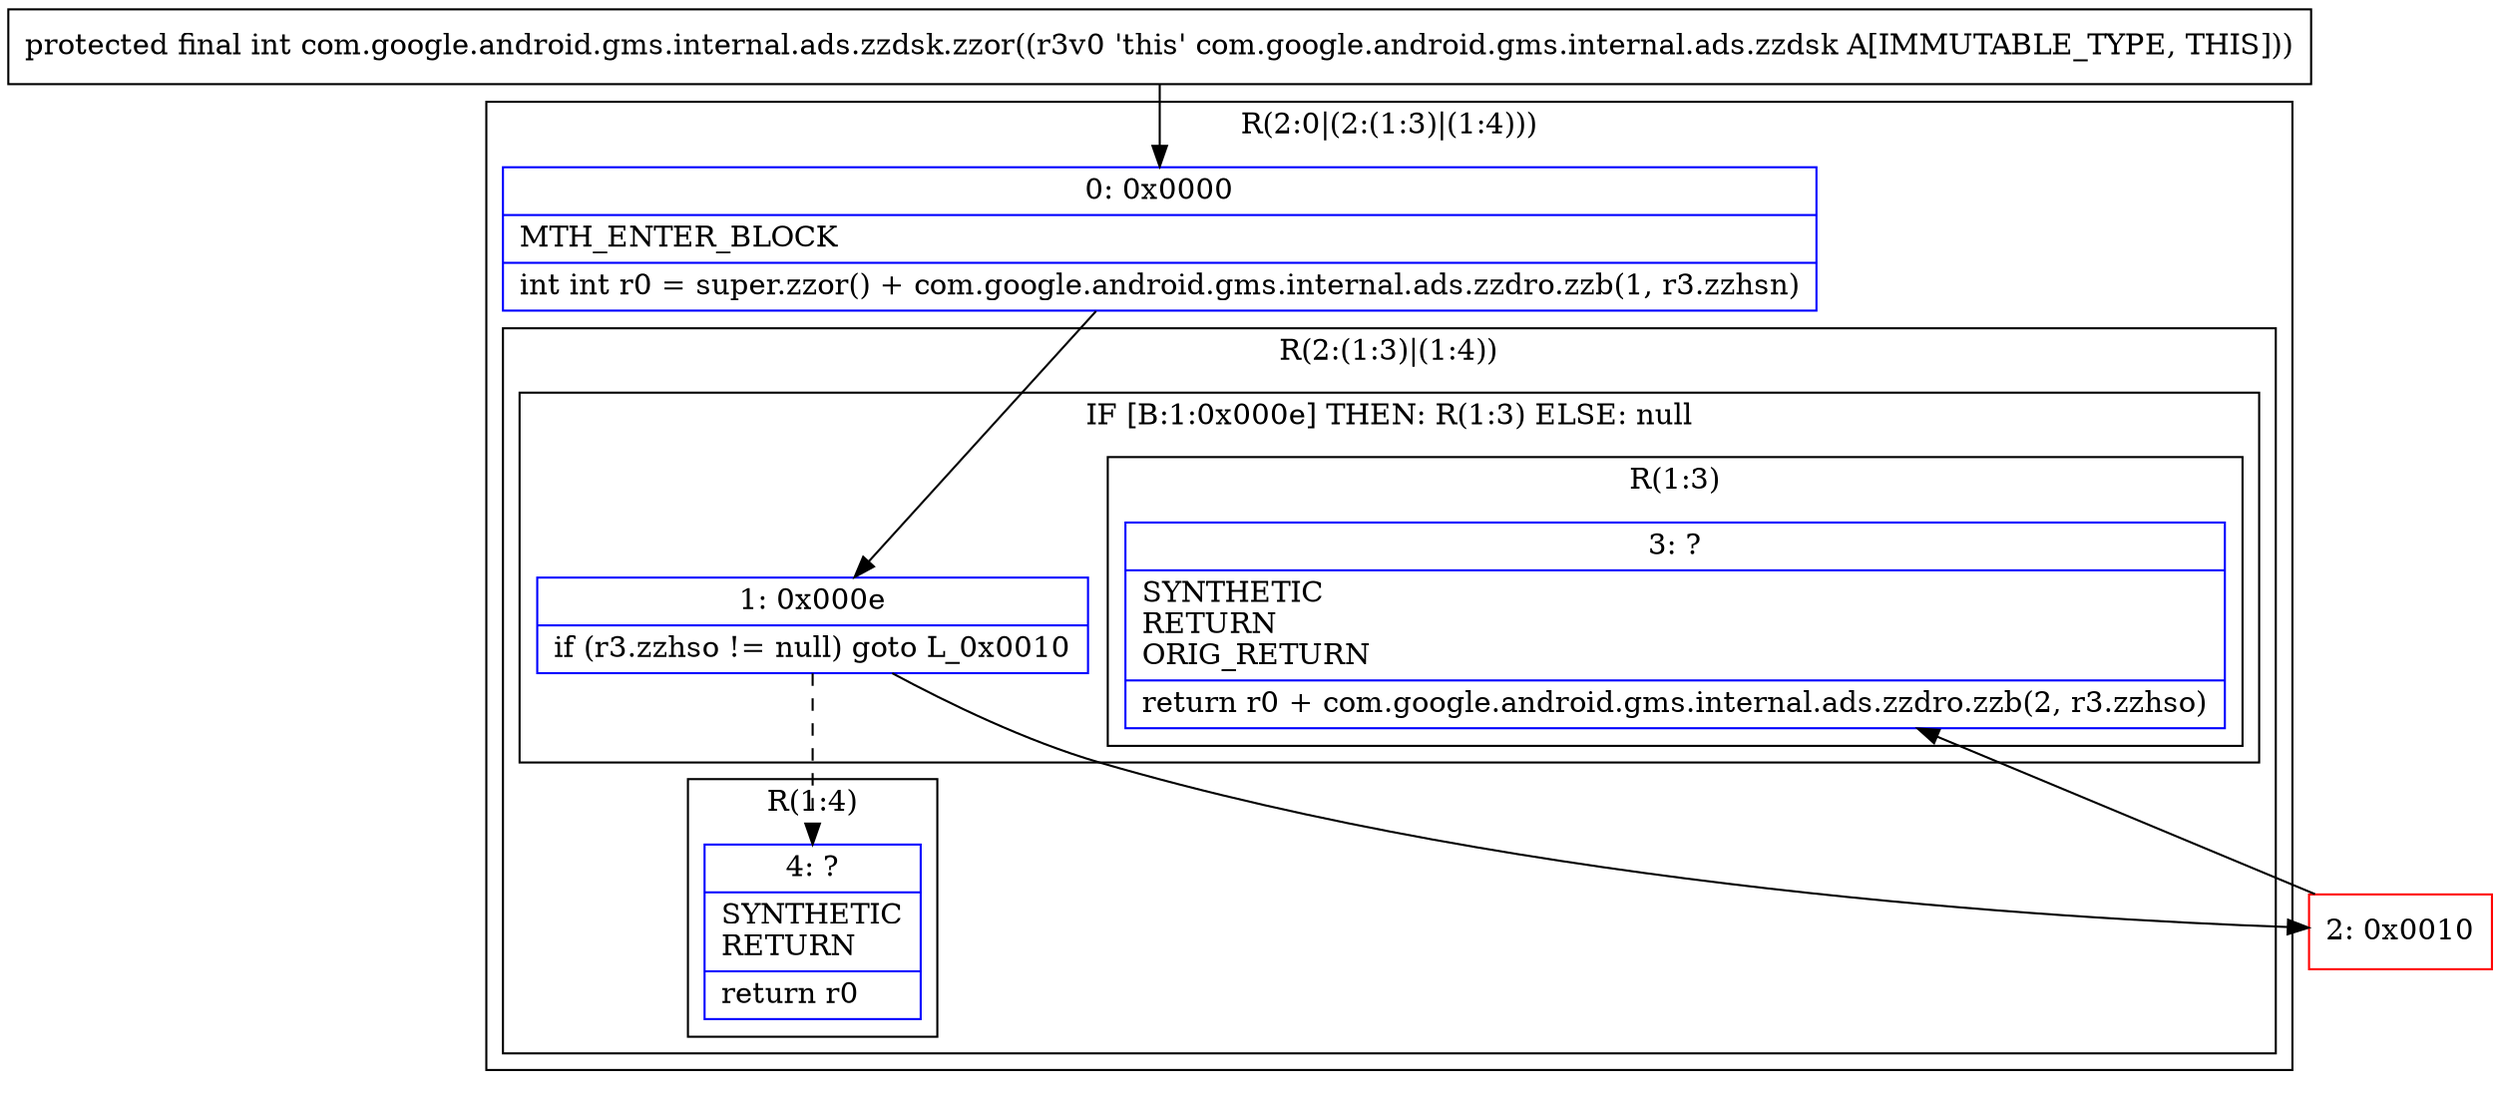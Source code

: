 digraph "CFG forcom.google.android.gms.internal.ads.zzdsk.zzor()I" {
subgraph cluster_Region_274421245 {
label = "R(2:0|(2:(1:3)|(1:4)))";
node [shape=record,color=blue];
Node_0 [shape=record,label="{0\:\ 0x0000|MTH_ENTER_BLOCK\l|int int r0 = super.zzor() + com.google.android.gms.internal.ads.zzdro.zzb(1, r3.zzhsn)\l}"];
subgraph cluster_Region_1835741033 {
label = "R(2:(1:3)|(1:4))";
node [shape=record,color=blue];
subgraph cluster_IfRegion_1874383694 {
label = "IF [B:1:0x000e] THEN: R(1:3) ELSE: null";
node [shape=record,color=blue];
Node_1 [shape=record,label="{1\:\ 0x000e|if (r3.zzhso != null) goto L_0x0010\l}"];
subgraph cluster_Region_1034702017 {
label = "R(1:3)";
node [shape=record,color=blue];
Node_3 [shape=record,label="{3\:\ ?|SYNTHETIC\lRETURN\lORIG_RETURN\l|return r0 + com.google.android.gms.internal.ads.zzdro.zzb(2, r3.zzhso)\l}"];
}
}
subgraph cluster_Region_113032394 {
label = "R(1:4)";
node [shape=record,color=blue];
Node_4 [shape=record,label="{4\:\ ?|SYNTHETIC\lRETURN\l|return r0\l}"];
}
}
}
Node_2 [shape=record,color=red,label="{2\:\ 0x0010}"];
MethodNode[shape=record,label="{protected final int com.google.android.gms.internal.ads.zzdsk.zzor((r3v0 'this' com.google.android.gms.internal.ads.zzdsk A[IMMUTABLE_TYPE, THIS])) }"];
MethodNode -> Node_0;
Node_0 -> Node_1;
Node_1 -> Node_2;
Node_1 -> Node_4[style=dashed];
Node_2 -> Node_3;
}

